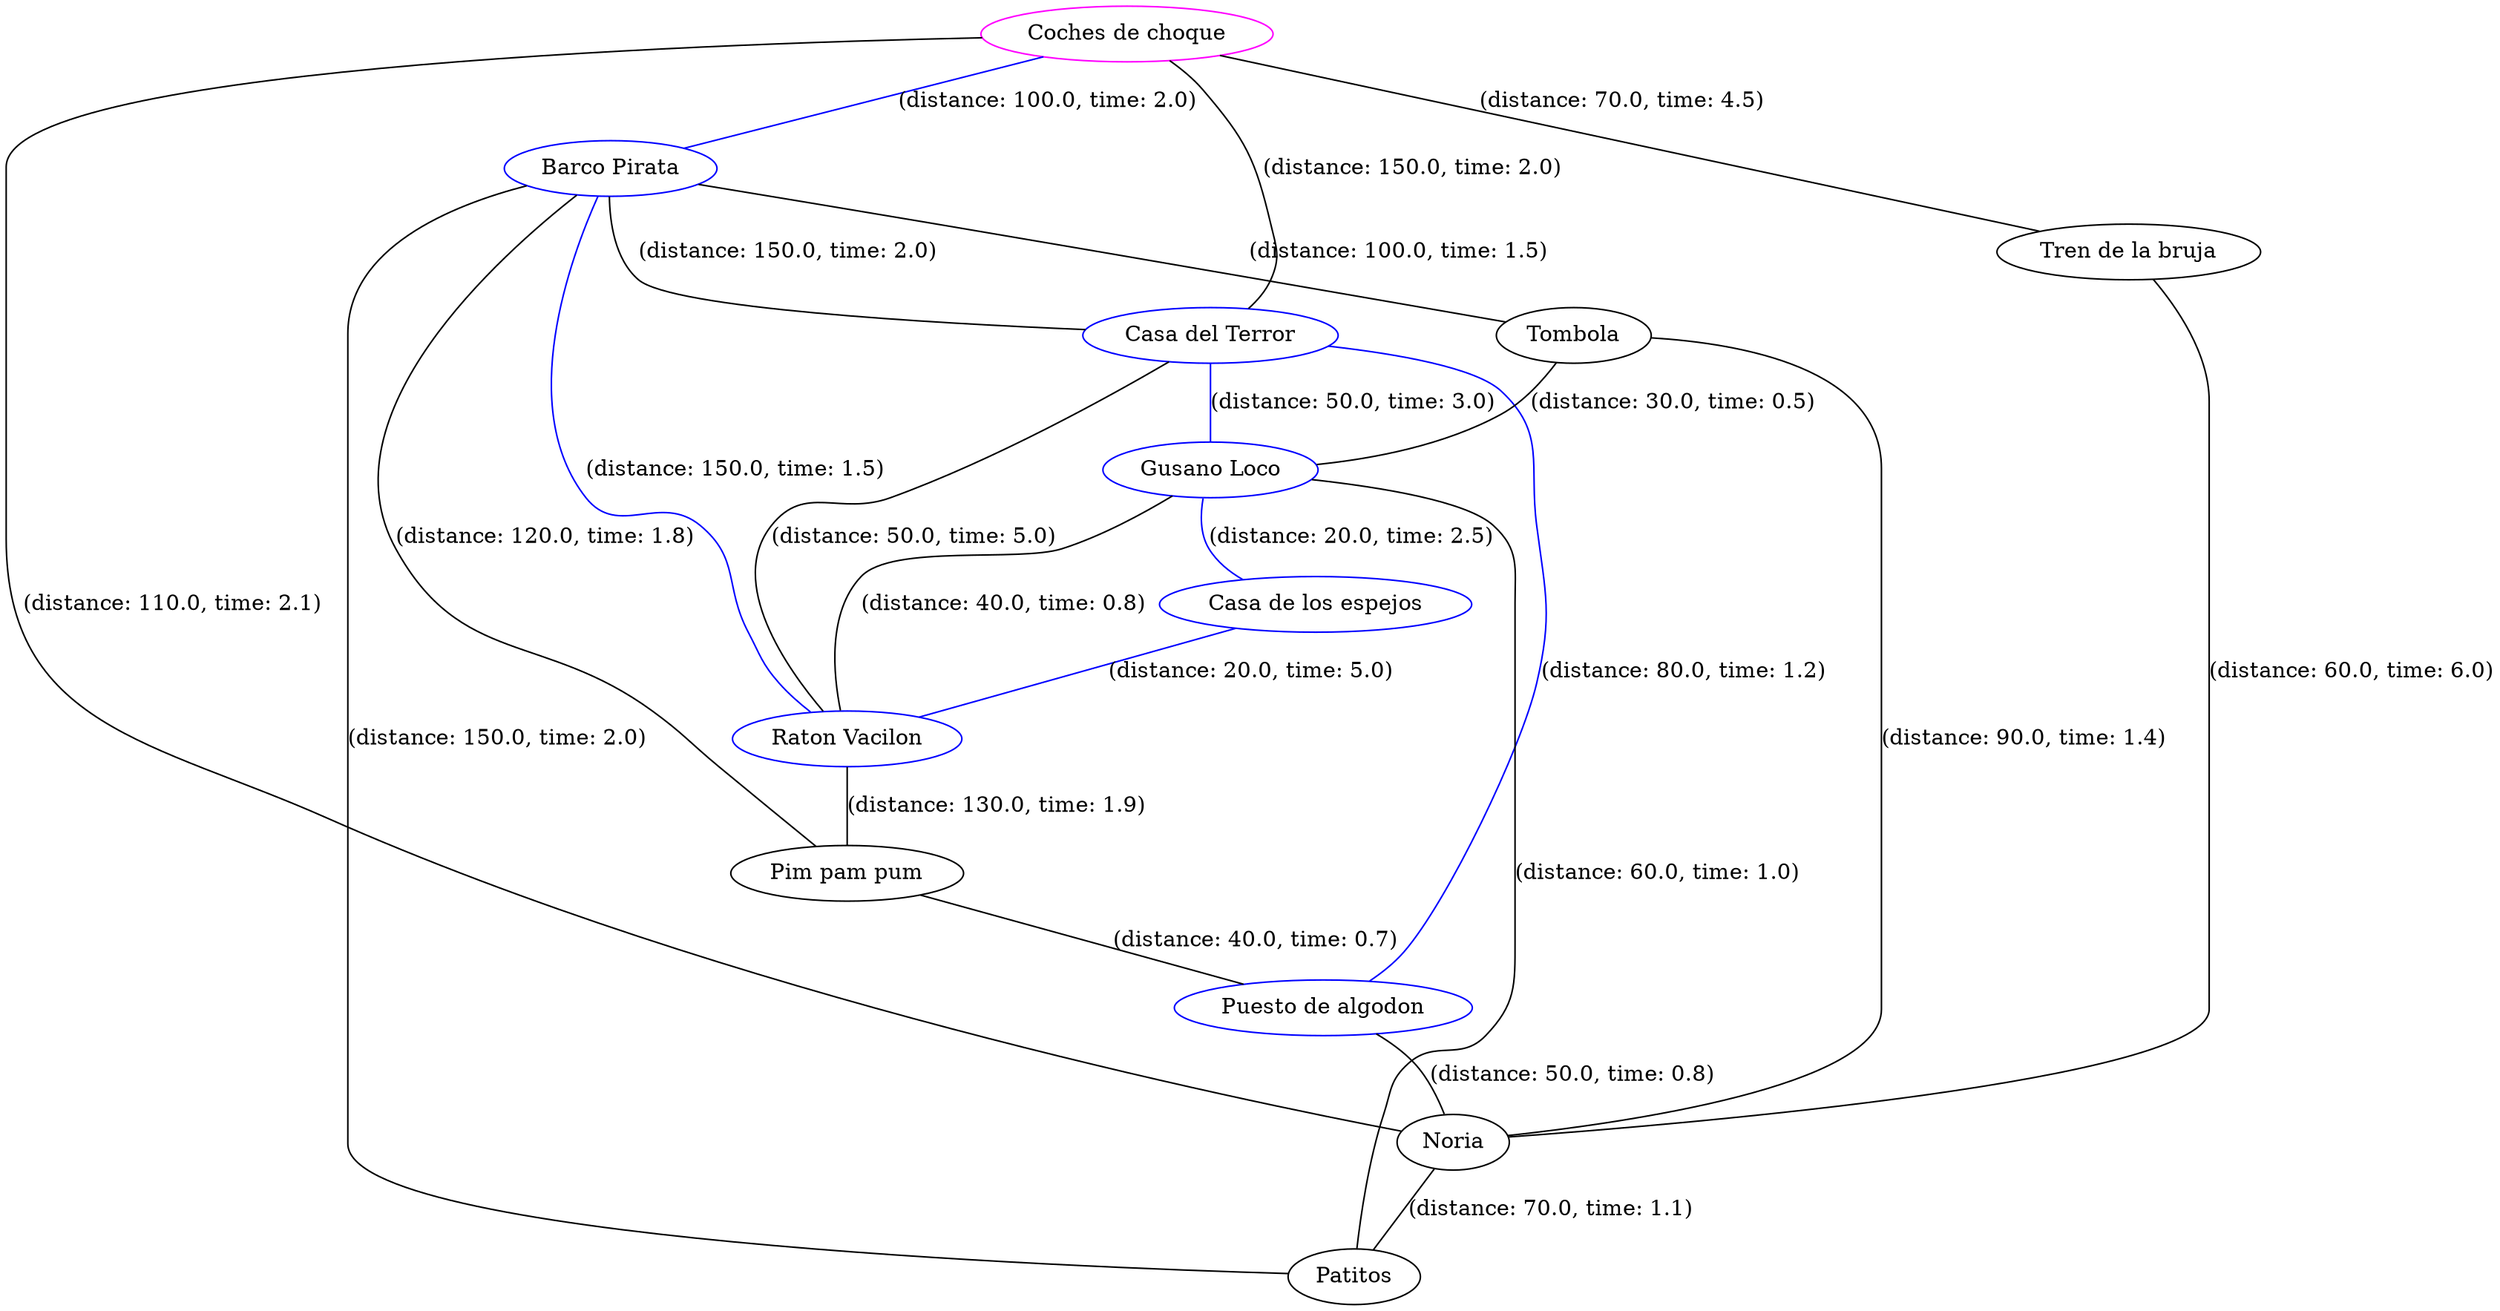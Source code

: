 strict graph G {
  1 [ color="blue" label="Barco Pirata" ];
  2 [ color="blue" label="Casa del Terror" ];
  3 [ label="Tombola" ];
  4 [ color="blue" label="Gusano Loco" ];
  5 [ color="blue" label="Raton Vacilon" ];
  6 [ color="magenta" label="Coches de choque" ];
  7 [ label="Pim pam pum" ];
  8 [ color="blue" label="Puesto de algodon" ];
  9 [ label="Noria" ];
  10 [ label="Patitos" ];
  11 [ label="Tren de la bruja" ];
  12 [ color="blue" label="Casa de los espejos" ];
  1 -- 2 [ label="(distance: 150.0, time: 2.0)" ];
  1 -- 3 [ label="(distance: 100.0, time: 1.5)" ];
  1 -- 5 [ color="blue" label="(distance: 150.0, time: 1.5)" ];
  2 -- 5 [ label="(distance: 50.0, time: 5.0)" ];
  3 -- 4 [ label="(distance: 30.0, time: 0.5)" ];
  4 -- 5 [ label="(distance: 40.0, time: 0.8)" ];
  6 -- 2 [ label="(distance: 150.0, time: 2.0)" ];
  6 -- 1 [ color="blue" label="(distance: 100.0, time: 2.0)" ];
  2 -- 4 [ color="blue" label="(distance: 50.0, time: 3.0)" ];
  1 -- 7 [ label="(distance: 120.0, time: 1.8)" ];
  12 -- 5 [ color="blue" label="(distance: 20.0, time: 5.0)" ];
  2 -- 8 [ color="blue" label="(distance: 80.0, time: 1.2)" ];
  3 -- 9 [ label="(distance: 90.0, time: 1.4)" ];
  11 -- 9 [ label="(distance: 60.0, time: 6.0)" ];
  4 -- 10 [ label="(distance: 60.0, time: 1.0)" ];
  5 -- 7 [ label="(distance: 130.0, time: 1.9)" ];
  6 -- 9 [ label="(distance: 110.0, time: 2.1)" ];
  7 -- 8 [ label="(distance: 40.0, time: 0.7)" ];
  8 -- 9 [ label="(distance: 50.0, time: 0.8)" ];
  9 -- 10 [ label="(distance: 70.0, time: 1.1)" ];
  10 -- 1 [ label="(distance: 150.0, time: 2.0)" ];
  6 -- 11 [ label="(distance: 70.0, time: 4.5)" ];
  4 -- 12 [ color="blue" label="(distance: 20.0, time: 2.5)" ];
}
